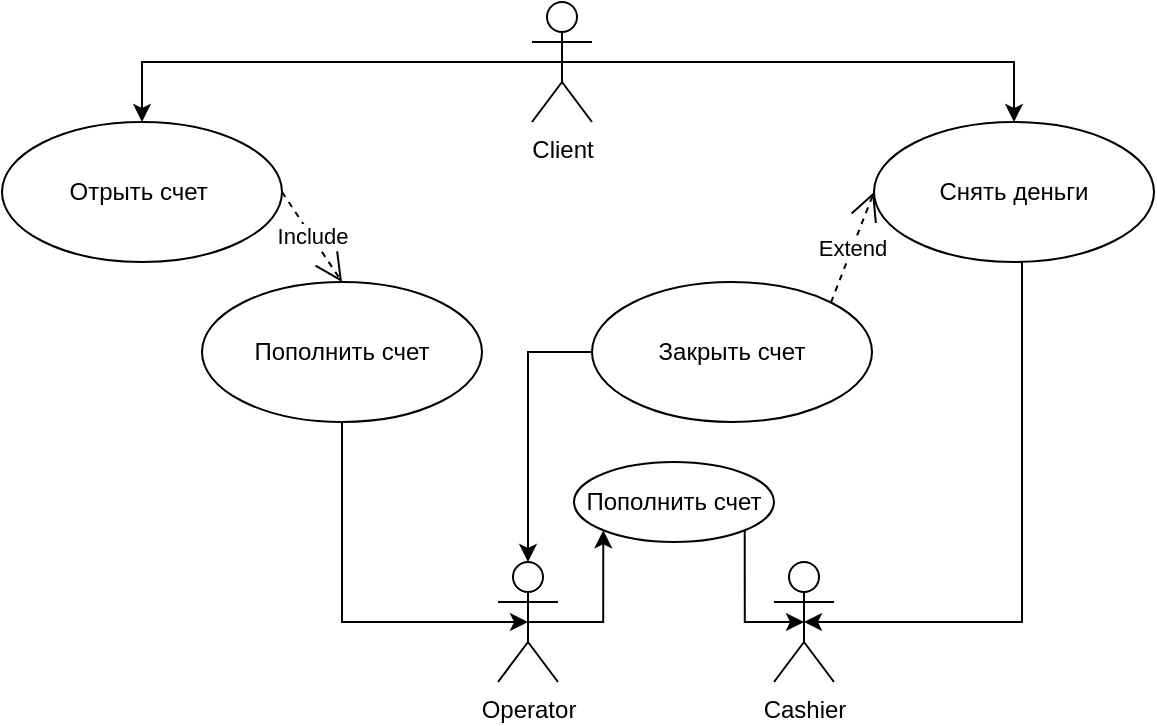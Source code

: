 <mxfile version="23.1.5" type="device">
  <diagram name="Страница — 1" id="NPqp1WQ90EVT8o4r9iAg">
    <mxGraphModel dx="864" dy="516" grid="1" gridSize="10" guides="1" tooltips="1" connect="1" arrows="1" fold="1" page="1" pageScale="1" pageWidth="827" pageHeight="1169" background="none" math="0" shadow="0">
      <root>
        <mxCell id="0" />
        <mxCell id="1" parent="0" />
        <mxCell id="hpjMP8flAcUX4Gr9oKYs-30" style="edgeStyle=orthogonalEdgeStyle;rounded=0;orthogonalLoop=1;jettySize=auto;html=1;exitX=0.5;exitY=0.5;exitDx=0;exitDy=0;exitPerimeter=0;entryX=0;entryY=1;entryDx=0;entryDy=0;" edge="1" parent="1" source="7lI1p3przV0Xu-wnqrqL-2" target="hpjMP8flAcUX4Gr9oKYs-29">
          <mxGeometry relative="1" as="geometry" />
        </mxCell>
        <mxCell id="7lI1p3przV0Xu-wnqrqL-2" value="Operator" style="shape=umlActor;verticalLabelPosition=bottom;verticalAlign=top;html=1;outlineConnect=0;" parent="1" vertex="1">
          <mxGeometry x="388" y="320" width="30" height="60" as="geometry" />
        </mxCell>
        <mxCell id="7lI1p3przV0Xu-wnqrqL-3" value="Cashier" style="shape=umlActor;verticalLabelPosition=bottom;verticalAlign=top;html=1;outlineConnect=0;" parent="1" vertex="1">
          <mxGeometry x="526" y="320" width="30" height="60" as="geometry" />
        </mxCell>
        <mxCell id="hpjMP8flAcUX4Gr9oKYs-13" value="Client" style="shape=umlActor;verticalLabelPosition=bottom;verticalAlign=top;html=1;" vertex="1" parent="1">
          <mxGeometry x="405" y="40" width="30" height="60" as="geometry" />
        </mxCell>
        <mxCell id="hpjMP8flAcUX4Gr9oKYs-14" value="Снять деньги" style="ellipse;whiteSpace=wrap;html=1;" vertex="1" parent="1">
          <mxGeometry x="576" y="100" width="140" height="70" as="geometry" />
        </mxCell>
        <mxCell id="hpjMP8flAcUX4Gr9oKYs-15" value="Пополнить счет" style="ellipse;whiteSpace=wrap;html=1;" vertex="1" parent="1">
          <mxGeometry x="240" y="180" width="140" height="70" as="geometry" />
        </mxCell>
        <mxCell id="hpjMP8flAcUX4Gr9oKYs-16" value="Отрыть счет&amp;nbsp;" style="ellipse;whiteSpace=wrap;html=1;" vertex="1" parent="1">
          <mxGeometry x="140" y="100" width="140" height="70" as="geometry" />
        </mxCell>
        <mxCell id="hpjMP8flAcUX4Gr9oKYs-17" value="Закрыть счет" style="ellipse;whiteSpace=wrap;html=1;" vertex="1" parent="1">
          <mxGeometry x="435" y="180" width="140" height="70" as="geometry" />
        </mxCell>
        <mxCell id="hpjMP8flAcUX4Gr9oKYs-20" value="" style="endArrow=classic;html=1;rounded=0;exitX=0.5;exitY=0.5;exitDx=0;exitDy=0;exitPerimeter=0;entryX=0.5;entryY=0;entryDx=0;entryDy=0;" edge="1" parent="1" source="hpjMP8flAcUX4Gr9oKYs-13" target="hpjMP8flAcUX4Gr9oKYs-14">
          <mxGeometry width="50" height="50" relative="1" as="geometry">
            <mxPoint x="390" y="290" as="sourcePoint" />
            <mxPoint x="440" y="240" as="targetPoint" />
            <Array as="points">
              <mxPoint x="646" y="70" />
            </Array>
          </mxGeometry>
        </mxCell>
        <mxCell id="hpjMP8flAcUX4Gr9oKYs-21" value="Include" style="endArrow=open;endSize=12;dashed=1;html=1;rounded=0;exitX=1;exitY=0.5;exitDx=0;exitDy=0;entryX=0.5;entryY=0;entryDx=0;entryDy=0;" edge="1" parent="1" source="hpjMP8flAcUX4Gr9oKYs-16" target="hpjMP8flAcUX4Gr9oKYs-15">
          <mxGeometry width="160" relative="1" as="geometry">
            <mxPoint x="330" y="270" as="sourcePoint" />
            <mxPoint x="490" y="270" as="targetPoint" />
          </mxGeometry>
        </mxCell>
        <mxCell id="hpjMP8flAcUX4Gr9oKYs-22" value="" style="endArrow=classic;html=1;rounded=0;exitX=0.5;exitY=0.5;exitDx=0;exitDy=0;exitPerimeter=0;entryX=0.5;entryY=0;entryDx=0;entryDy=0;" edge="1" parent="1" source="hpjMP8flAcUX4Gr9oKYs-13" target="hpjMP8flAcUX4Gr9oKYs-16">
          <mxGeometry width="50" height="50" relative="1" as="geometry">
            <mxPoint x="390" y="290" as="sourcePoint" />
            <mxPoint x="440" y="240" as="targetPoint" />
            <Array as="points">
              <mxPoint x="210" y="70" />
            </Array>
          </mxGeometry>
        </mxCell>
        <mxCell id="hpjMP8flAcUX4Gr9oKYs-23" value="Extend" style="endArrow=open;endSize=12;dashed=1;html=1;rounded=0;exitX=1;exitY=0;exitDx=0;exitDy=0;entryX=0;entryY=0.5;entryDx=0;entryDy=0;" edge="1" parent="1" source="hpjMP8flAcUX4Gr9oKYs-17" target="hpjMP8flAcUX4Gr9oKYs-14">
          <mxGeometry width="160" relative="1" as="geometry">
            <mxPoint x="305" y="270" as="sourcePoint" />
            <mxPoint x="465" y="270" as="targetPoint" />
          </mxGeometry>
        </mxCell>
        <mxCell id="hpjMP8flAcUX4Gr9oKYs-24" style="edgeStyle=orthogonalEdgeStyle;rounded=0;orthogonalLoop=1;jettySize=auto;html=1;exitX=0.5;exitY=1;exitDx=0;exitDy=0;entryX=0.5;entryY=0.5;entryDx=0;entryDy=0;entryPerimeter=0;" edge="1" parent="1" source="hpjMP8flAcUX4Gr9oKYs-14" target="7lI1p3przV0Xu-wnqrqL-3">
          <mxGeometry relative="1" as="geometry">
            <Array as="points">
              <mxPoint x="650" y="170" />
              <mxPoint x="650" y="350" />
            </Array>
          </mxGeometry>
        </mxCell>
        <mxCell id="hpjMP8flAcUX4Gr9oKYs-25" style="edgeStyle=orthogonalEdgeStyle;rounded=0;orthogonalLoop=1;jettySize=auto;html=1;exitX=0.5;exitY=1;exitDx=0;exitDy=0;entryX=0.5;entryY=0.5;entryDx=0;entryDy=0;entryPerimeter=0;" edge="1" parent="1" source="hpjMP8flAcUX4Gr9oKYs-15" target="7lI1p3przV0Xu-wnqrqL-2">
          <mxGeometry relative="1" as="geometry">
            <Array as="points">
              <mxPoint x="310" y="350" />
            </Array>
          </mxGeometry>
        </mxCell>
        <mxCell id="hpjMP8flAcUX4Gr9oKYs-27" style="edgeStyle=orthogonalEdgeStyle;rounded=0;orthogonalLoop=1;jettySize=auto;html=1;exitX=0;exitY=0.5;exitDx=0;exitDy=0;entryX=0.5;entryY=0;entryDx=0;entryDy=0;entryPerimeter=0;" edge="1" parent="1" source="hpjMP8flAcUX4Gr9oKYs-17" target="7lI1p3przV0Xu-wnqrqL-2">
          <mxGeometry relative="1" as="geometry" />
        </mxCell>
        <mxCell id="hpjMP8flAcUX4Gr9oKYs-29" value="Пополнить счет" style="ellipse;whiteSpace=wrap;html=1;" vertex="1" parent="1">
          <mxGeometry x="426" y="270" width="100" height="40" as="geometry" />
        </mxCell>
        <mxCell id="hpjMP8flAcUX4Gr9oKYs-31" style="edgeStyle=orthogonalEdgeStyle;rounded=0;orthogonalLoop=1;jettySize=auto;html=1;exitX=1;exitY=1;exitDx=0;exitDy=0;entryX=0.5;entryY=0.5;entryDx=0;entryDy=0;entryPerimeter=0;" edge="1" parent="1" source="hpjMP8flAcUX4Gr9oKYs-29" target="7lI1p3przV0Xu-wnqrqL-3">
          <mxGeometry relative="1" as="geometry">
            <Array as="points">
              <mxPoint x="511" y="350" />
            </Array>
          </mxGeometry>
        </mxCell>
      </root>
    </mxGraphModel>
  </diagram>
</mxfile>
